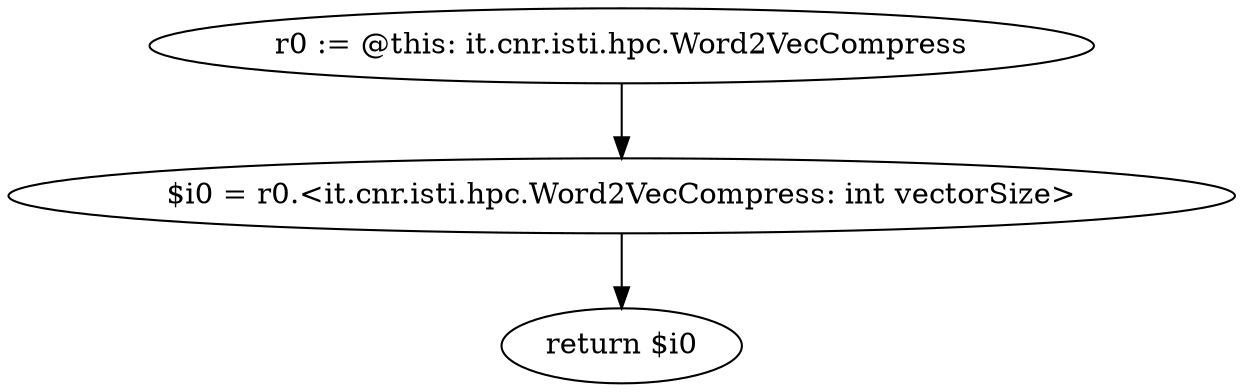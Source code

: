 digraph "unitGraph" {
    "r0 := @this: it.cnr.isti.hpc.Word2VecCompress"
    "$i0 = r0.<it.cnr.isti.hpc.Word2VecCompress: int vectorSize>"
    "return $i0"
    "r0 := @this: it.cnr.isti.hpc.Word2VecCompress"->"$i0 = r0.<it.cnr.isti.hpc.Word2VecCompress: int vectorSize>";
    "$i0 = r0.<it.cnr.isti.hpc.Word2VecCompress: int vectorSize>"->"return $i0";
}
